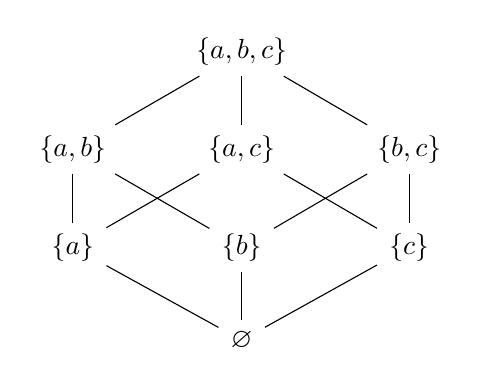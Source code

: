 \begin{tikzcd}[every arrow/.append style={-}]
  & \{a,b,c\} & \\
  \{a,b\}\arrow{ru} & \{a,c\}\arrow{u} & \{b,c\}\arrow{lu}\\
  \{a\} \arrow{u}\arrow{ru}& \{b \}\arrow{lu}\arrow{ru} & \{c \}\arrow{u}\arrow{lu} \\
  &\varnothing \arrow{lu}\arrow{ru} \arrow{u}&
\end{tikzcd}

